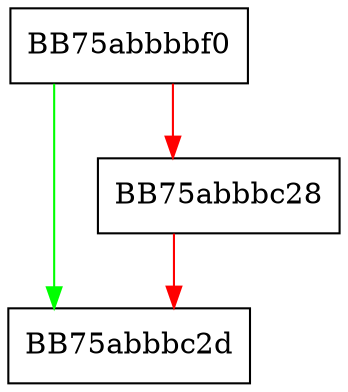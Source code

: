 digraph eIL_emu_intnn {
  node [shape="box"];
  graph [splines=ortho];
  BB75abbbbf0 -> BB75abbbc2d [color="green"];
  BB75abbbbf0 -> BB75abbbc28 [color="red"];
  BB75abbbc28 -> BB75abbbc2d [color="red"];
}